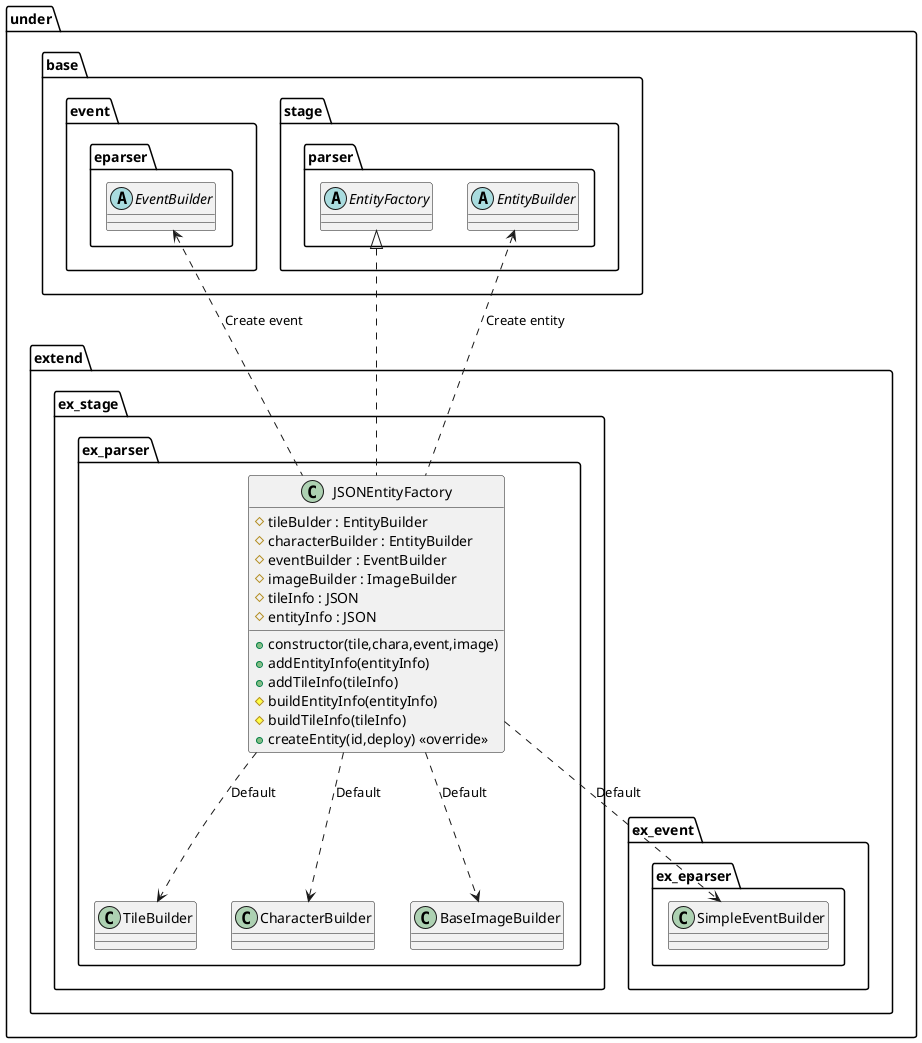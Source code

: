 @startuml ParserFactory

package under {
    package extend {
        package ex_stage {
            package ex_parser {
                class JSONEntityFactory {
                    +constructor(tile,chara,event,image)
                    #tileBulder : EntityBuilder
                    #characterBuilder : EntityBuilder
                    #eventBuilder : EventBuilder
                    #imageBuilder : ImageBuilder
                    #tileInfo : JSON
                    #entityInfo : JSON
                    +addEntityInfo(entityInfo)
                    +addTileInfo(tileInfo)
                    #buildEntityInfo(entityInfo)
                    #buildTileInfo(tileInfo)
                    +createEntity(id,deploy) <<override>>
                }
            }
        }
    }
}

package under {
    package base {
        package event {
            package eparser {
                abstract EventBuilder
            }
        }
        package stage {
            package parser {
                abstract EntityFactory
                abstract EntityBuilder
            }
        }
    }
    package extend {
        package ex_event {
            package ex_eparser {
                class SimpleEventBuilder
            }
        }
        package ex_stage {
            package ex_parser {
                class TileBuilder
                class CharacterBuilder
                class BaseImageBuilder
            }
        }
    }
}

EntityBuilder <.. JSONEntityFactory : Create entity
EventBuilder <.. JSONEntityFactory : Create event

JSONEntityFactory ..> TileBuilder : Default
JSONEntityFactory ..> CharacterBuilder : Default
JSONEntityFactory ..> SimpleEventBuilder : Default
JSONEntityFactory ..> BaseImageBuilder : Default

EntityFactory <|.. JSONEntityFactory

@enduml
